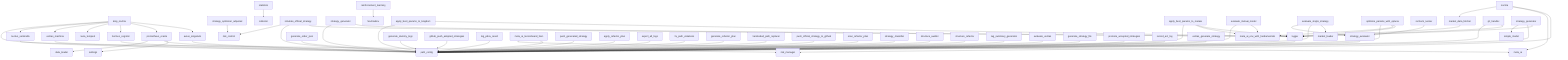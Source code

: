 flowchart TD
    core_king_noctria["king_noctria"] --> core_path_config["path_config"]
    core_king_noctria["king_noctria"] --> strategies_noctus_sentinella["noctus_sentinella"]
    core_king_noctria["king_noctria"] --> veritas_veritas_machina["veritas_machina"]
    core_king_noctria["king_noctria"] --> strategies_levia_tempest["levia_tempest"]
    core_king_noctria["king_noctria"] --> strategies_hermes_cognitor["hermes_cognitor"]
    core_king_noctria["king_noctria"] --> strategies_prometheus_oracle["prometheus_oracle"]
    core_king_noctria["king_noctria"] --> strategies_aurus_singularis["aurus_singularis"]
    core_logger["logger"] --> core_path_config["path_config"]
    core_strategy_evaluator["strategy_evaluator"] --> core_path_config["path_config"]
    core_strategy_optimizer_adjusted["strategy_optimizer_adjusted"] --> core_risk_control["risk_control"]
    core_data_market_data_fetcher["market_data_fetcher"] --> core_logger["logger"]
    execution_generate_order_json["generate_order_json"] --> core_path_config["path_config"]
    execution_simulate_official_strategy["simulate_official_strategy"] --> core_risk_control["risk_control"]
    execution_simulate_official_strategy["simulate_official_strategy"] --> core_path_config["path_config"]
    execution_simulate_official_strategy["simulate_official_strategy"] --> core_logger["logger"]
    hermes_strategy_generator["strategy_generator"] --> core_path_config["path_config"]
    hermes_strategy_generator["strategy_generator"] --> core_logger["logger"]
    noctria_ai_noctria["noctria"] --> core_data_market_data_fetcher["market_data_fetcher"]
    noctria_ai_noctria["noctria"] --> core_meta_ai["meta_ai"]
    noctria_ai_noctria["noctria"] --> core_risk_manager["risk_manager"]
    plan_data_statistics["statistics"] --> plan_data_collector["collector"]
    scripts_apply_best_params_to_kingdom["apply_best_params_to_kingdom"] --> core_path_config["path_config"]
    scripts_apply_best_params_to_kingdom["apply_best_params_to_kingdom"] --> core_logger["logger"]
    scripts_apply_best_params_to_metaai["apply_best_params_to_metaai"] --> core_path_config["path_config"]
    scripts_apply_best_params_to_metaai["apply_best_params_to_metaai"] --> core_meta_ai_env_with_fundamentals["meta_ai_env_with_fundamentals"]
    scripts_apply_best_params_to_metaai["apply_best_params_to_metaai"] --> core_logger["logger"]
    scripts_evaluate_metaai_model["evaluate_metaai_model"] --> core_path_config["path_config"]
    scripts_evaluate_metaai_model["evaluate_metaai_model"] --> core_meta_ai_env_with_fundamentals["meta_ai_env_with_fundamentals"]
    scripts_evaluate_single_strategy["evaluate_single_strategy"] --> core_strategy_evaluator["strategy_evaluator"]
    scripts_evaluate_single_strategy["evaluate_single_strategy"] --> core_path_config["path_config"]
    scripts_evaluate_single_strategy["evaluate_single_strategy"] --> core_market_loader["market_loader"]
    scripts_generate_dummy_logs["generate_dummy_logs"] --> core_path_config["path_config"]
    scripts_github_push_adopted_strategies["github_push_adopted_strategies"] --> core_path_config["path_config"]
    scripts_log_pdca_result["log_pdca_result"] --> core_path_config["path_config"]
    scripts_meta_ai_tensorboard_train["meta_ai_tensorboard_train"] --> core_meta_ai["meta_ai"]
    scripts_meta_ai_tensorboard_train["meta_ai_tensorboard_train"] --> core_path_config["path_config"]
    scripts_optimize_params_with_optuna["optimize_params_with_optuna"] --> core_path_config["path_config"]
    scripts_optimize_params_with_optuna["optimize_params_with_optuna"] --> core_meta_ai_env_with_fundamentals["meta_ai_env_with_fundamentals"]
    scripts_optimize_params_with_optuna["optimize_params_with_optuna"] --> core_logger["logger"]
    scripts_push_generated_strategy["push_generated_strategy"] --> core_path_config["path_config"]
    scripts_recheck_runner["recheck_runner"] --> core_strategy_evaluator["strategy_evaluator"]
    strategies_aurus_singularis["aurus_singularis"] --> core_path_config["path_config"]
    strategies_hermes_cognitor["hermes_cognitor"] --> core_path_config["path_config"]
    strategies_noctus_sentinella["noctus_sentinella"] --> core_risk_manager["risk_manager"]
    strategies_prometheus_oracle["prometheus_oracle"] --> core_data_loader["data_loader"]
    strategies_prometheus_oracle["prometheus_oracle"] --> core_path_config["path_config"]
    strategies_prometheus_oracle["prometheus_oracle"] --> core_settings["settings"]
    strategies_reinforcement_reinforcement_learning["reinforcement_learning"] --> core_NoctriaEnv["NoctriaEnv"]
    tools_apply_refactor_plan["apply_refactor_plan"] --> core_path_config["path_config"]
    tools_export_all_logs["export_all_logs"] --> core_path_config["path_config"]
    tools_fix_path_violations["fix_path_violations"] --> core_path_config["path_config"]
    tools_generate_refactor_plan["generate_refactor_plan"] --> core_path_config["path_config"]
    tools_git_handler["git_handler"] --> core_path_config["path_config"]
    tools_git_handler["git_handler"] --> core_logger["logger"]
    tools_hardcoded_path_replacer["hardcoded_path_replacer"] --> core_path_config["path_config"]
    tools_push_official_strategy_to_github["push_official_strategy_to_github"] --> core_path_config["path_config"]
    tools_scan_refactor_plan["scan_refactor_plan"] --> core_path_config["path_config"]
    tools_strategy_classifier["strategy_classifier"] --> core_path_config["path_config"]
    tools_structure_auditor["structure_auditor"] --> core_path_config["path_config"]
    tools_structure_refactor["structure_refactor"] --> core_path_config["path_config"]
    tools_tag_summary_generator["tag_summary_generator"] --> core_path_config["path_config"]
    veritas_evaluate_veritas["evaluate_veritas"] --> core_path_config["path_config"]
    veritas_generate_strategy_file["generate_strategy_file"] --> core_path_config["path_config"]
    veritas_promote_accepted_strategies["promote_accepted_strategies"] --> core_path_config["path_config"]
    veritas_record_act_log["record_act_log"] --> core_path_config["path_config"]
    veritas_strategy_generator["strategy_generator"] --> veritas_models_ml_model_simple_model["simple_model"]
    veritas_strategy_generator["strategy_generator"] --> core_path_config["path_config"]
    veritas_strategy_generator["strategy_generator"] --> core_logger["logger"]
    veritas_veritas_generate_strategy["veritas_generate_strategy"] --> core_path_config["path_config"]
    veritas_veritas_machina["veritas_machina"] --> core_path_config["path_config"]